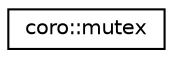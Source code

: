 digraph "Graphical Class Hierarchy"
{
 // LATEX_PDF_SIZE
  edge [fontname="Helvetica",fontsize="10",labelfontname="Helvetica",labelfontsize="10"];
  node [fontname="Helvetica",fontsize="10",shape=record];
  rankdir="LR";
  Node0 [label="coro::mutex",height=0.2,width=0.4,color="black", fillcolor="white", style="filled",URL="$classcoro_1_1mutex.html",tooltip="Mutex which allows locking across co_await and co_yield suspend points."];
}
